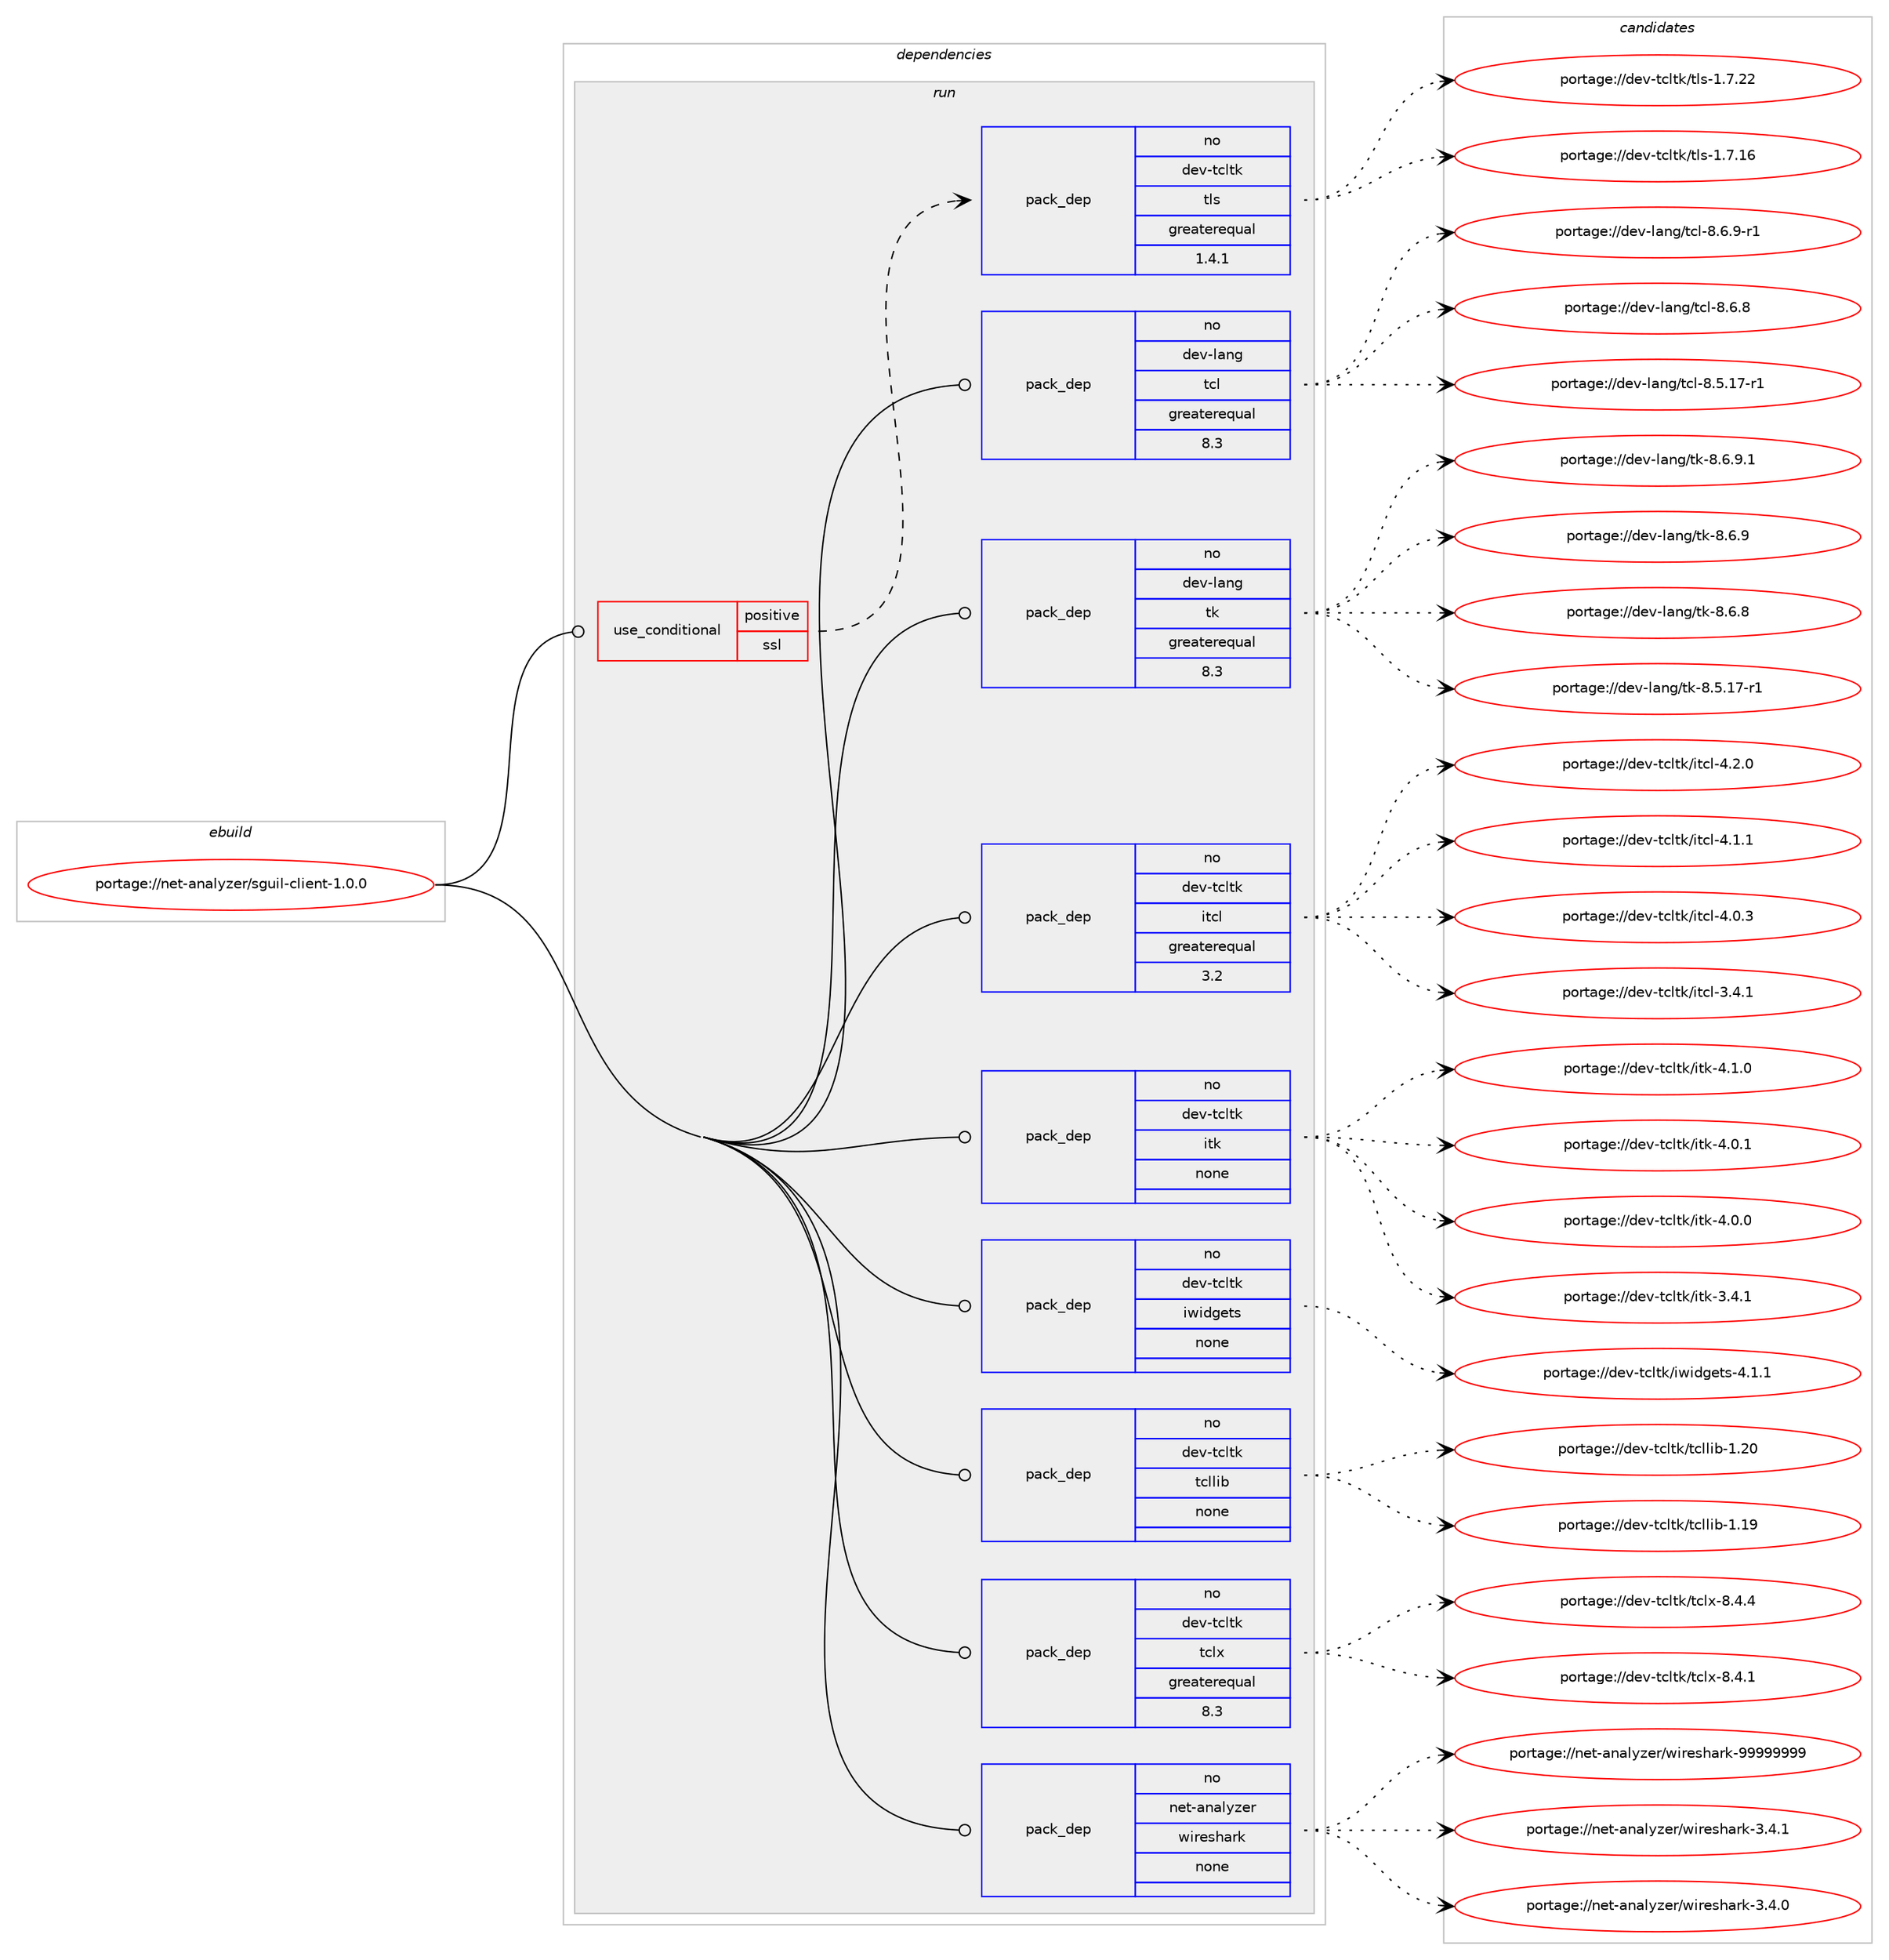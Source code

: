 digraph prolog {

# *************
# Graph options
# *************

newrank=true;
concentrate=true;
compound=true;
graph [rankdir=LR,fontname=Helvetica,fontsize=10,ranksep=1.5];#, ranksep=2.5, nodesep=0.2];
edge  [arrowhead=vee];
node  [fontname=Helvetica,fontsize=10];

# **********
# The ebuild
# **********

subgraph cluster_leftcol {
color=gray;
rank=same;
label=<<i>ebuild</i>>;
id [label="portage://net-analyzer/sguil-client-1.0.0", color=red, width=4, href="../net-analyzer/sguil-client-1.0.0.svg"];
}

# ****************
# The dependencies
# ****************

subgraph cluster_midcol {
color=gray;
label=<<i>dependencies</i>>;
subgraph cluster_compile {
fillcolor="#eeeeee";
style=filled;
label=<<i>compile</i>>;
}
subgraph cluster_compileandrun {
fillcolor="#eeeeee";
style=filled;
label=<<i>compile and run</i>>;
}
subgraph cluster_run {
fillcolor="#eeeeee";
style=filled;
label=<<i>run</i>>;
subgraph cond4372 {
dependency14681 [label=<<TABLE BORDER="0" CELLBORDER="1" CELLSPACING="0" CELLPADDING="4"><TR><TD ROWSPAN="3" CELLPADDING="10">use_conditional</TD></TR><TR><TD>positive</TD></TR><TR><TD>ssl</TD></TR></TABLE>>, shape=none, color=red];
subgraph pack10171 {
dependency14682 [label=<<TABLE BORDER="0" CELLBORDER="1" CELLSPACING="0" CELLPADDING="4" WIDTH="220"><TR><TD ROWSPAN="6" CELLPADDING="30">pack_dep</TD></TR><TR><TD WIDTH="110">no</TD></TR><TR><TD>dev-tcltk</TD></TR><TR><TD>tls</TD></TR><TR><TD>greaterequal</TD></TR><TR><TD>1.4.1</TD></TR></TABLE>>, shape=none, color=blue];
}
dependency14681:e -> dependency14682:w [weight=20,style="dashed",arrowhead="vee"];
}
id:e -> dependency14681:w [weight=20,style="solid",arrowhead="odot"];
subgraph pack10172 {
dependency14683 [label=<<TABLE BORDER="0" CELLBORDER="1" CELLSPACING="0" CELLPADDING="4" WIDTH="220"><TR><TD ROWSPAN="6" CELLPADDING="30">pack_dep</TD></TR><TR><TD WIDTH="110">no</TD></TR><TR><TD>dev-lang</TD></TR><TR><TD>tcl</TD></TR><TR><TD>greaterequal</TD></TR><TR><TD>8.3</TD></TR></TABLE>>, shape=none, color=blue];
}
id:e -> dependency14683:w [weight=20,style="solid",arrowhead="odot"];
subgraph pack10173 {
dependency14684 [label=<<TABLE BORDER="0" CELLBORDER="1" CELLSPACING="0" CELLPADDING="4" WIDTH="220"><TR><TD ROWSPAN="6" CELLPADDING="30">pack_dep</TD></TR><TR><TD WIDTH="110">no</TD></TR><TR><TD>dev-lang</TD></TR><TR><TD>tk</TD></TR><TR><TD>greaterequal</TD></TR><TR><TD>8.3</TD></TR></TABLE>>, shape=none, color=blue];
}
id:e -> dependency14684:w [weight=20,style="solid",arrowhead="odot"];
subgraph pack10174 {
dependency14685 [label=<<TABLE BORDER="0" CELLBORDER="1" CELLSPACING="0" CELLPADDING="4" WIDTH="220"><TR><TD ROWSPAN="6" CELLPADDING="30">pack_dep</TD></TR><TR><TD WIDTH="110">no</TD></TR><TR><TD>dev-tcltk</TD></TR><TR><TD>itcl</TD></TR><TR><TD>greaterequal</TD></TR><TR><TD>3.2</TD></TR></TABLE>>, shape=none, color=blue];
}
id:e -> dependency14685:w [weight=20,style="solid",arrowhead="odot"];
subgraph pack10175 {
dependency14686 [label=<<TABLE BORDER="0" CELLBORDER="1" CELLSPACING="0" CELLPADDING="4" WIDTH="220"><TR><TD ROWSPAN="6" CELLPADDING="30">pack_dep</TD></TR><TR><TD WIDTH="110">no</TD></TR><TR><TD>dev-tcltk</TD></TR><TR><TD>itk</TD></TR><TR><TD>none</TD></TR><TR><TD></TD></TR></TABLE>>, shape=none, color=blue];
}
id:e -> dependency14686:w [weight=20,style="solid",arrowhead="odot"];
subgraph pack10176 {
dependency14687 [label=<<TABLE BORDER="0" CELLBORDER="1" CELLSPACING="0" CELLPADDING="4" WIDTH="220"><TR><TD ROWSPAN="6" CELLPADDING="30">pack_dep</TD></TR><TR><TD WIDTH="110">no</TD></TR><TR><TD>dev-tcltk</TD></TR><TR><TD>iwidgets</TD></TR><TR><TD>none</TD></TR><TR><TD></TD></TR></TABLE>>, shape=none, color=blue];
}
id:e -> dependency14687:w [weight=20,style="solid",arrowhead="odot"];
subgraph pack10177 {
dependency14688 [label=<<TABLE BORDER="0" CELLBORDER="1" CELLSPACING="0" CELLPADDING="4" WIDTH="220"><TR><TD ROWSPAN="6" CELLPADDING="30">pack_dep</TD></TR><TR><TD WIDTH="110">no</TD></TR><TR><TD>dev-tcltk</TD></TR><TR><TD>tcllib</TD></TR><TR><TD>none</TD></TR><TR><TD></TD></TR></TABLE>>, shape=none, color=blue];
}
id:e -> dependency14688:w [weight=20,style="solid",arrowhead="odot"];
subgraph pack10178 {
dependency14689 [label=<<TABLE BORDER="0" CELLBORDER="1" CELLSPACING="0" CELLPADDING="4" WIDTH="220"><TR><TD ROWSPAN="6" CELLPADDING="30">pack_dep</TD></TR><TR><TD WIDTH="110">no</TD></TR><TR><TD>dev-tcltk</TD></TR><TR><TD>tclx</TD></TR><TR><TD>greaterequal</TD></TR><TR><TD>8.3</TD></TR></TABLE>>, shape=none, color=blue];
}
id:e -> dependency14689:w [weight=20,style="solid",arrowhead="odot"];
subgraph pack10179 {
dependency14690 [label=<<TABLE BORDER="0" CELLBORDER="1" CELLSPACING="0" CELLPADDING="4" WIDTH="220"><TR><TD ROWSPAN="6" CELLPADDING="30">pack_dep</TD></TR><TR><TD WIDTH="110">no</TD></TR><TR><TD>net-analyzer</TD></TR><TR><TD>wireshark</TD></TR><TR><TD>none</TD></TR><TR><TD></TD></TR></TABLE>>, shape=none, color=blue];
}
id:e -> dependency14690:w [weight=20,style="solid",arrowhead="odot"];
}
}

# **************
# The candidates
# **************

subgraph cluster_choices {
rank=same;
color=gray;
label=<<i>candidates</i>>;

subgraph choice10171 {
color=black;
nodesep=1;
choice10010111845116991081161074711610811545494655465050 [label="portage://dev-tcltk/tls-1.7.22", color=red, width=4,href="../dev-tcltk/tls-1.7.22.svg"];
choice10010111845116991081161074711610811545494655464954 [label="portage://dev-tcltk/tls-1.7.16", color=red, width=4,href="../dev-tcltk/tls-1.7.16.svg"];
dependency14682:e -> choice10010111845116991081161074711610811545494655465050:w [style=dotted,weight="100"];
dependency14682:e -> choice10010111845116991081161074711610811545494655464954:w [style=dotted,weight="100"];
}
subgraph choice10172 {
color=black;
nodesep=1;
choice100101118451089711010347116991084556465446574511449 [label="portage://dev-lang/tcl-8.6.9-r1", color=red, width=4,href="../dev-lang/tcl-8.6.9-r1.svg"];
choice10010111845108971101034711699108455646544656 [label="portage://dev-lang/tcl-8.6.8", color=red, width=4,href="../dev-lang/tcl-8.6.8.svg"];
choice10010111845108971101034711699108455646534649554511449 [label="portage://dev-lang/tcl-8.5.17-r1", color=red, width=4,href="../dev-lang/tcl-8.5.17-r1.svg"];
dependency14683:e -> choice100101118451089711010347116991084556465446574511449:w [style=dotted,weight="100"];
dependency14683:e -> choice10010111845108971101034711699108455646544656:w [style=dotted,weight="100"];
dependency14683:e -> choice10010111845108971101034711699108455646534649554511449:w [style=dotted,weight="100"];
}
subgraph choice10173 {
color=black;
nodesep=1;
choice1001011184510897110103471161074556465446574649 [label="portage://dev-lang/tk-8.6.9.1", color=red, width=4,href="../dev-lang/tk-8.6.9.1.svg"];
choice100101118451089711010347116107455646544657 [label="portage://dev-lang/tk-8.6.9", color=red, width=4,href="../dev-lang/tk-8.6.9.svg"];
choice100101118451089711010347116107455646544656 [label="portage://dev-lang/tk-8.6.8", color=red, width=4,href="../dev-lang/tk-8.6.8.svg"];
choice100101118451089711010347116107455646534649554511449 [label="portage://dev-lang/tk-8.5.17-r1", color=red, width=4,href="../dev-lang/tk-8.5.17-r1.svg"];
dependency14684:e -> choice1001011184510897110103471161074556465446574649:w [style=dotted,weight="100"];
dependency14684:e -> choice100101118451089711010347116107455646544657:w [style=dotted,weight="100"];
dependency14684:e -> choice100101118451089711010347116107455646544656:w [style=dotted,weight="100"];
dependency14684:e -> choice100101118451089711010347116107455646534649554511449:w [style=dotted,weight="100"];
}
subgraph choice10174 {
color=black;
nodesep=1;
choice10010111845116991081161074710511699108455246504648 [label="portage://dev-tcltk/itcl-4.2.0", color=red, width=4,href="../dev-tcltk/itcl-4.2.0.svg"];
choice10010111845116991081161074710511699108455246494649 [label="portage://dev-tcltk/itcl-4.1.1", color=red, width=4,href="../dev-tcltk/itcl-4.1.1.svg"];
choice10010111845116991081161074710511699108455246484651 [label="portage://dev-tcltk/itcl-4.0.3", color=red, width=4,href="../dev-tcltk/itcl-4.0.3.svg"];
choice10010111845116991081161074710511699108455146524649 [label="portage://dev-tcltk/itcl-3.4.1", color=red, width=4,href="../dev-tcltk/itcl-3.4.1.svg"];
dependency14685:e -> choice10010111845116991081161074710511699108455246504648:w [style=dotted,weight="100"];
dependency14685:e -> choice10010111845116991081161074710511699108455246494649:w [style=dotted,weight="100"];
dependency14685:e -> choice10010111845116991081161074710511699108455246484651:w [style=dotted,weight="100"];
dependency14685:e -> choice10010111845116991081161074710511699108455146524649:w [style=dotted,weight="100"];
}
subgraph choice10175 {
color=black;
nodesep=1;
choice100101118451169910811610747105116107455246494648 [label="portage://dev-tcltk/itk-4.1.0", color=red, width=4,href="../dev-tcltk/itk-4.1.0.svg"];
choice100101118451169910811610747105116107455246484649 [label="portage://dev-tcltk/itk-4.0.1", color=red, width=4,href="../dev-tcltk/itk-4.0.1.svg"];
choice100101118451169910811610747105116107455246484648 [label="portage://dev-tcltk/itk-4.0.0", color=red, width=4,href="../dev-tcltk/itk-4.0.0.svg"];
choice100101118451169910811610747105116107455146524649 [label="portage://dev-tcltk/itk-3.4.1", color=red, width=4,href="../dev-tcltk/itk-3.4.1.svg"];
dependency14686:e -> choice100101118451169910811610747105116107455246494648:w [style=dotted,weight="100"];
dependency14686:e -> choice100101118451169910811610747105116107455246484649:w [style=dotted,weight="100"];
dependency14686:e -> choice100101118451169910811610747105116107455246484648:w [style=dotted,weight="100"];
dependency14686:e -> choice100101118451169910811610747105116107455146524649:w [style=dotted,weight="100"];
}
subgraph choice10176 {
color=black;
nodesep=1;
choice100101118451169910811610747105119105100103101116115455246494649 [label="portage://dev-tcltk/iwidgets-4.1.1", color=red, width=4,href="../dev-tcltk/iwidgets-4.1.1.svg"];
dependency14687:e -> choice100101118451169910811610747105119105100103101116115455246494649:w [style=dotted,weight="100"];
}
subgraph choice10177 {
color=black;
nodesep=1;
choice10010111845116991081161074711699108108105984549465048 [label="portage://dev-tcltk/tcllib-1.20", color=red, width=4,href="../dev-tcltk/tcllib-1.20.svg"];
choice10010111845116991081161074711699108108105984549464957 [label="portage://dev-tcltk/tcllib-1.19", color=red, width=4,href="../dev-tcltk/tcllib-1.19.svg"];
dependency14688:e -> choice10010111845116991081161074711699108108105984549465048:w [style=dotted,weight="100"];
dependency14688:e -> choice10010111845116991081161074711699108108105984549464957:w [style=dotted,weight="100"];
}
subgraph choice10178 {
color=black;
nodesep=1;
choice10010111845116991081161074711699108120455646524652 [label="portage://dev-tcltk/tclx-8.4.4", color=red, width=4,href="../dev-tcltk/tclx-8.4.4.svg"];
choice10010111845116991081161074711699108120455646524649 [label="portage://dev-tcltk/tclx-8.4.1", color=red, width=4,href="../dev-tcltk/tclx-8.4.1.svg"];
dependency14689:e -> choice10010111845116991081161074711699108120455646524652:w [style=dotted,weight="100"];
dependency14689:e -> choice10010111845116991081161074711699108120455646524649:w [style=dotted,weight="100"];
}
subgraph choice10179 {
color=black;
nodesep=1;
choice1101011164597110971081211221011144711910511410111510497114107455757575757575757 [label="portage://net-analyzer/wireshark-99999999", color=red, width=4,href="../net-analyzer/wireshark-99999999.svg"];
choice1101011164597110971081211221011144711910511410111510497114107455146524649 [label="portage://net-analyzer/wireshark-3.4.1", color=red, width=4,href="../net-analyzer/wireshark-3.4.1.svg"];
choice1101011164597110971081211221011144711910511410111510497114107455146524648 [label="portage://net-analyzer/wireshark-3.4.0", color=red, width=4,href="../net-analyzer/wireshark-3.4.0.svg"];
dependency14690:e -> choice1101011164597110971081211221011144711910511410111510497114107455757575757575757:w [style=dotted,weight="100"];
dependency14690:e -> choice1101011164597110971081211221011144711910511410111510497114107455146524649:w [style=dotted,weight="100"];
dependency14690:e -> choice1101011164597110971081211221011144711910511410111510497114107455146524648:w [style=dotted,weight="100"];
}
}

}
